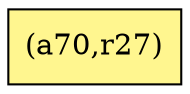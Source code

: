 digraph G {
rankdir=BT;ranksep="2.0";
"(a70,r27)" [shape=record,fillcolor=khaki1,style=filled,label="{(a70,r27)}"];
}